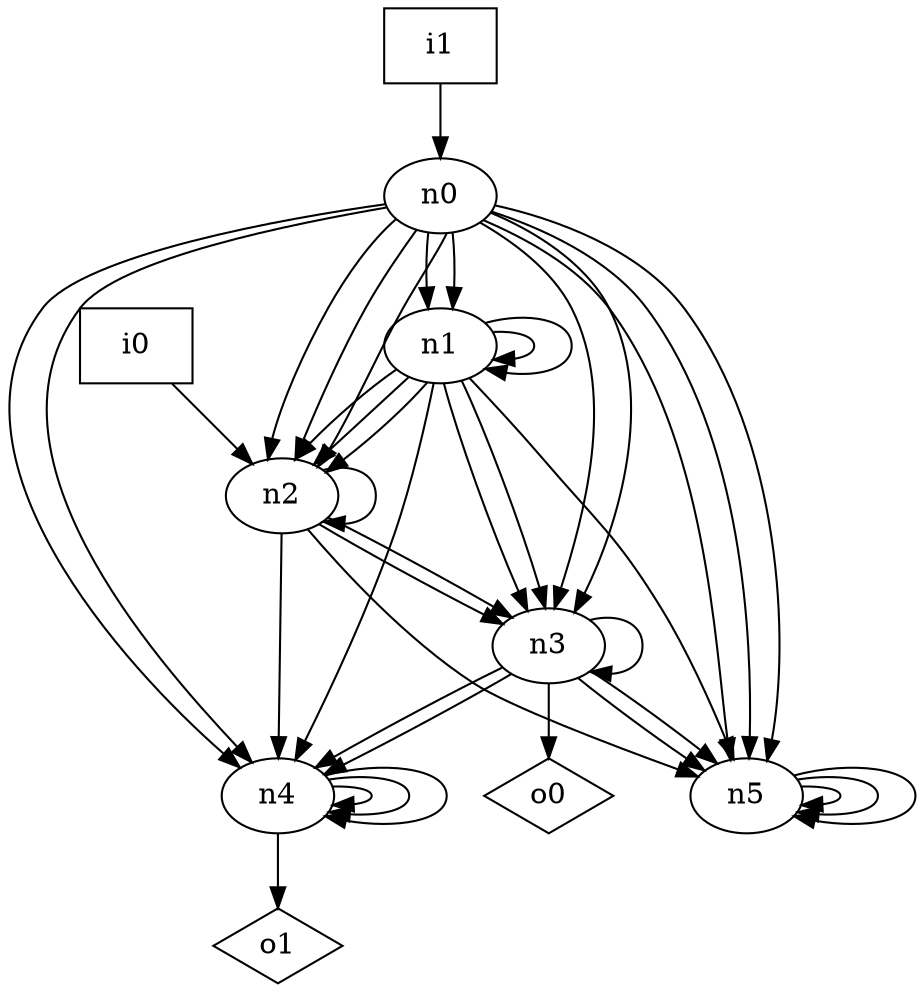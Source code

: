 digraph G {
n0 [label="n0"];
n1 [label="n1"];
n2 [label="n2"];
n3 [label="n3"];
n4 [label="n4"];
n5 [label="n5"];
n6 [label="i0",shape="box"];
n7 [label="i1",shape="box"];
n8 [label="o0",shape="diamond"];
n9 [label="o1",shape="diamond"];
n0 -> n1
n0 -> n1
n0 -> n2
n0 -> n2
n0 -> n2
n0 -> n3
n0 -> n3
n0 -> n4
n0 -> n4
n0 -> n5
n0 -> n5
n0 -> n5
n1 -> n1
n1 -> n1
n1 -> n2
n1 -> n2
n1 -> n2
n1 -> n3
n1 -> n3
n1 -> n4
n1 -> n5
n2 -> n2
n2 -> n3
n2 -> n3
n2 -> n4
n2 -> n5
n3 -> n3
n3 -> n4
n3 -> n4
n3 -> n5
n3 -> n5
n3 -> n8
n4 -> n4
n4 -> n4
n4 -> n4
n4 -> n9
n5 -> n5
n5 -> n5
n5 -> n5
n6 -> n2
n7 -> n0
}